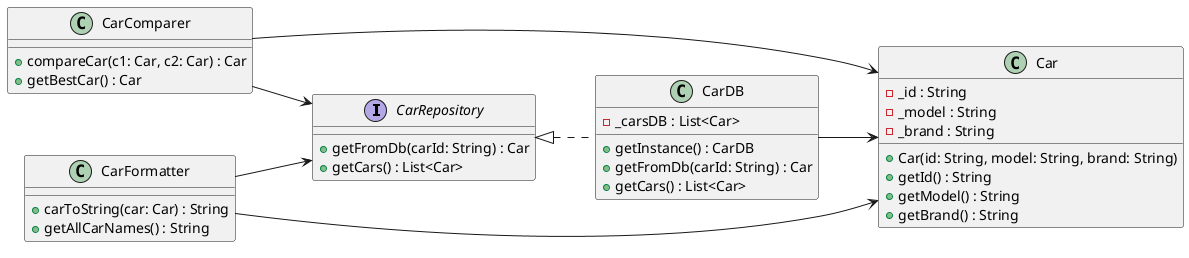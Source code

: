 @startuml
left to right direction

interface CarRepository {
    + getFromDb(carId: String) : Car
    + getCars() : List<Car>
}

class Car {
    - _id : String
    - _model : String
    - _brand : String
    + Car(id: String, model: String, brand: String)
    + getId() : String
    + getModel() : String
    + getBrand() : String
}

class CarDB {
    - _carsDB : List<Car>
    + getInstance() : CarDB
    + getFromDb(carId: String) : Car
    + getCars() : List<Car>
}

class CarComparer {
    + compareCar(c1: Car, c2: Car) : Car
    + getBestCar() : Car
}

class CarFormatter {
    + carToString(car: Car) : String
    + getAllCarNames() : String
}

CarRepository <|.. CarDB
CarDB --> Car
CarComparer --> Car
CarComparer --> CarRepository
CarFormatter --> Car
CarFormatter --> CarRepository

@enduml
